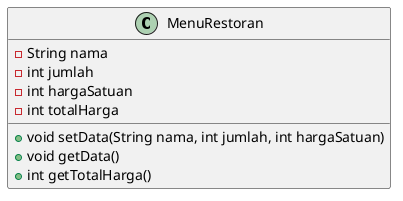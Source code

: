 @startuml diagram
class MenuRestoran {
    - String nama
    - int jumlah
    - int hargaSatuan
    - int totalHarga

    + void setData(String nama, int jumlah, int hargaSatuan)
    + void getData()
    + int getTotalHarga()
}
@enduml
